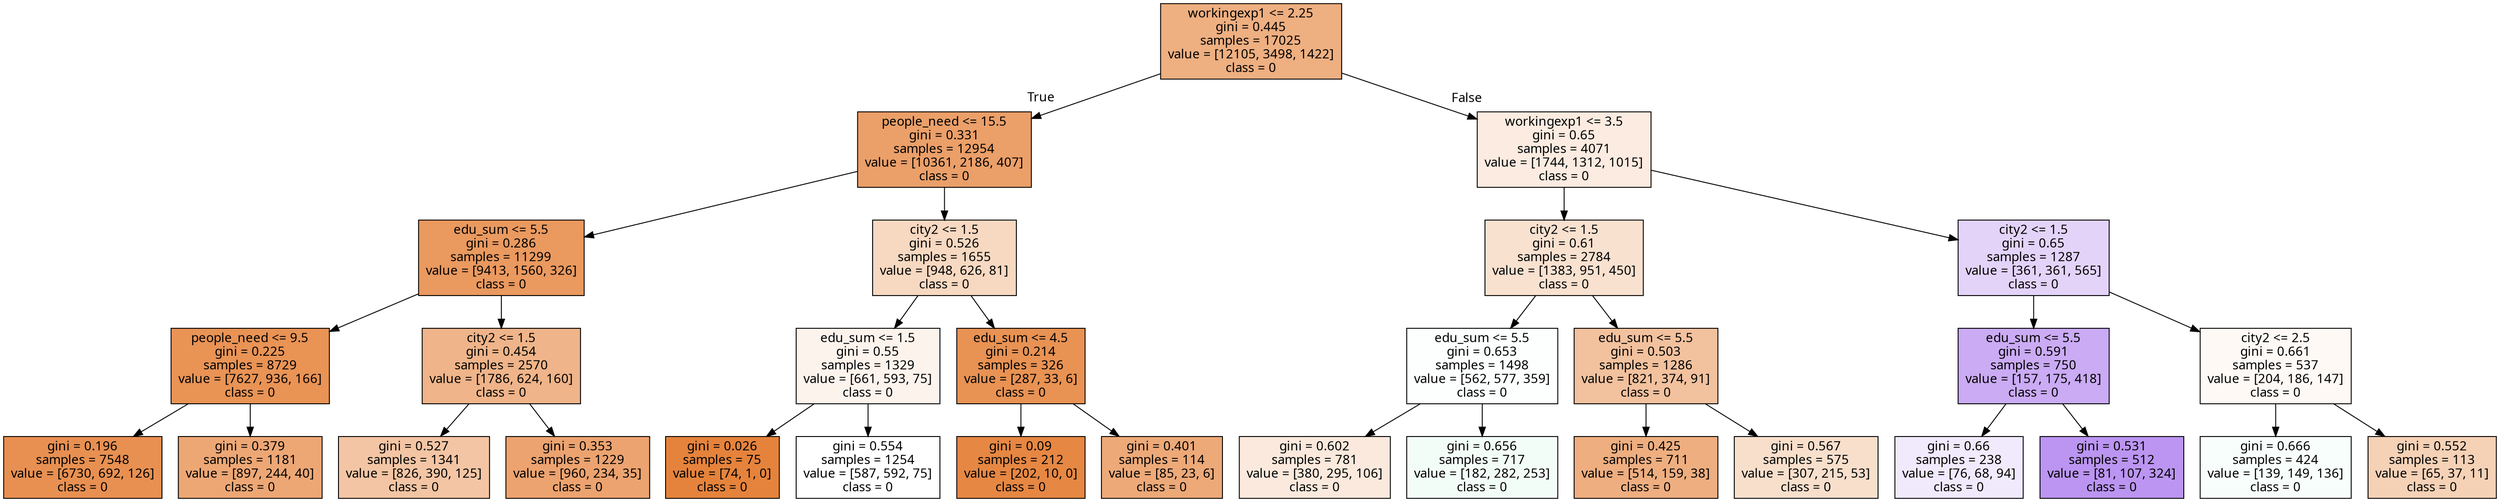 digraph Tree {
node [shape=box, style="filled", color="black", fontname="FangSong"] ;
edge [fontname="FangSong"] ;
0 [label="workingexp1 <= 2.25\ngini = 0.445\nsamples = 17025\nvalue = [12105, 3498, 1422]\nclass = 0", fillcolor="#eeaf81"] ;
1 [label="people_need <= 15.5\ngini = 0.331\nsamples = 12954\nvalue = [10361, 2186, 407]\nclass = 0", fillcolor="#eb9f69"] ;
0 -> 1 [labeldistance=2.5, labelangle=45, headlabel="True"] ;
2 [label="edu_sum <= 5.5\ngini = 0.286\nsamples = 11299\nvalue = [9413, 1560, 326]\nclass = 0", fillcolor="#ea995f"] ;
1 -> 2 ;
3 [label="people_need <= 9.5\ngini = 0.225\nsamples = 8729\nvalue = [7627, 936, 166]\nclass = 0", fillcolor="#e99355"] ;
2 -> 3 ;
4 [label="gini = 0.196\nsamples = 7548\nvalue = [6730, 692, 126]\nclass = 0", fillcolor="#e89051"] ;
3 -> 4 ;
5 [label="gini = 0.379\nsamples = 1181\nvalue = [897, 244, 40]\nclass = 0", fillcolor="#eda775"] ;
3 -> 5 ;
6 [label="city2 <= 1.5\ngini = 0.454\nsamples = 2570\nvalue = [1786, 624, 160]\nclass = 0", fillcolor="#efb489"] ;
2 -> 6 ;
7 [label="gini = 0.527\nsamples = 1341\nvalue = [826, 390, 125]\nclass = 0", fillcolor="#f3c5a4"] ;
6 -> 7 ;
8 [label="gini = 0.353\nsamples = 1229\nvalue = [960, 234, 35]\nclass = 0", fillcolor="#eca36f"] ;
6 -> 8 ;
9 [label="city2 <= 1.5\ngini = 0.526\nsamples = 1655\nvalue = [948, 626, 81]\nclass = 0", fillcolor="#f7d8c1"] ;
1 -> 9 ;
10 [label="edu_sum <= 1.5\ngini = 0.55\nsamples = 1329\nvalue = [661, 593, 75]\nclass = 0", fillcolor="#fdf3ed"] ;
9 -> 10 ;
11 [label="gini = 0.026\nsamples = 75\nvalue = [74, 1, 0]\nclass = 0", fillcolor="#e5833c"] ;
10 -> 11 ;
12 [label="gini = 0.554\nsamples = 1254\nvalue = [587, 592, 75]\nclass = 0", fillcolor="#fefffe"] ;
10 -> 12 ;
13 [label="edu_sum <= 4.5\ngini = 0.214\nsamples = 326\nvalue = [287, 33, 6]\nclass = 0", fillcolor="#e89253"] ;
9 -> 13 ;
14 [label="gini = 0.09\nsamples = 212\nvalue = [202, 10, 0]\nclass = 0", fillcolor="#e68743"] ;
13 -> 14 ;
15 [label="gini = 0.401\nsamples = 114\nvalue = [85, 23, 6]\nclass = 0", fillcolor="#eda978"] ;
13 -> 15 ;
16 [label="workingexp1 <= 3.5\ngini = 0.65\nsamples = 4071\nvalue = [1744, 1312, 1015]\nclass = 0", fillcolor="#fbebe0"] ;
0 -> 16 [labeldistance=2.5, labelangle=-45, headlabel="False"] ;
17 [label="city2 <= 1.5\ngini = 0.61\nsamples = 2784\nvalue = [1383, 951, 450]\nclass = 0", fillcolor="#f9e1d0"] ;
16 -> 17 ;
18 [label="edu_sum <= 5.5\ngini = 0.653\nsamples = 1498\nvalue = [562, 577, 359]\nclass = 0", fillcolor="#fcfffd"] ;
17 -> 18 ;
19 [label="gini = 0.602\nsamples = 781\nvalue = [380, 295, 106]\nclass = 0", fillcolor="#fae9dc"] ;
18 -> 19 ;
20 [label="gini = 0.656\nsamples = 717\nvalue = [182, 282, 253]\nclass = 0", fillcolor="#f3fdf7"] ;
18 -> 20 ;
21 [label="edu_sum <= 5.5\ngini = 0.503\nsamples = 1286\nvalue = [821, 374, 91]\nclass = 0", fillcolor="#f2c19e"] ;
17 -> 21 ;
22 [label="gini = 0.425\nsamples = 711\nvalue = [514, 159, 38]\nclass = 0", fillcolor="#eeae80"] ;
21 -> 22 ;
23 [label="gini = 0.567\nsamples = 575\nvalue = [307, 215, 53]\nclass = 0", fillcolor="#f8dfcc"] ;
21 -> 23 ;
24 [label="city2 <= 1.5\ngini = 0.65\nsamples = 1287\nvalue = [361, 361, 565]\nclass = 0", fillcolor="#e3d3f9"] ;
16 -> 24 ;
25 [label="edu_sum <= 5.5\ngini = 0.591\nsamples = 750\nvalue = [157, 175, 418]\nclass = 0", fillcolor="#caabf4"] ;
24 -> 25 ;
26 [label="gini = 0.66\nsamples = 238\nvalue = [76, 68, 94]\nclass = 0", fillcolor="#f1e9fc"] ;
25 -> 26 ;
27 [label="gini = 0.531\nsamples = 512\nvalue = [81, 107, 324]\nclass = 0", fillcolor="#bb95f1"] ;
25 -> 27 ;
28 [label="city2 <= 2.5\ngini = 0.661\nsamples = 537\nvalue = [204, 186, 147]\nclass = 0", fillcolor="#fef9f5"] ;
24 -> 28 ;
29 [label="gini = 0.666\nsamples = 424\nvalue = [139, 149, 136]\nclass = 0", fillcolor="#f8fefb"] ;
28 -> 29 ;
30 [label="gini = 0.552\nsamples = 113\nvalue = [65, 37, 11]\nclass = 0", fillcolor="#f5d1b6"] ;
28 -> 30 ;
}